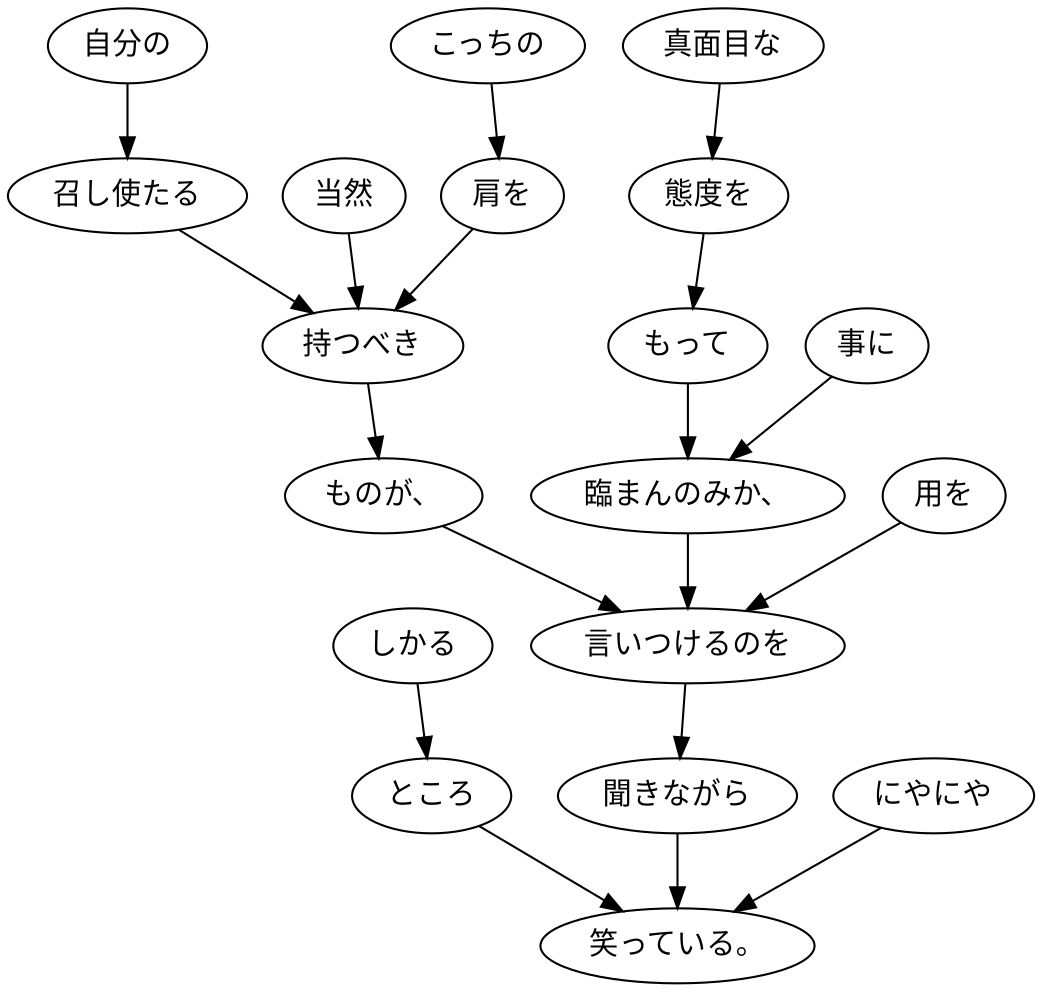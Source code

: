 digraph graph5167 {
	node0 [label="しかる"];
	node1 [label="ところ"];
	node2 [label="自分の"];
	node3 [label="召し使たる"];
	node4 [label="当然"];
	node5 [label="こっちの"];
	node6 [label="肩を"];
	node7 [label="持つべき"];
	node8 [label="ものが、"];
	node9 [label="真面目な"];
	node10 [label="態度を"];
	node11 [label="もって"];
	node12 [label="事に"];
	node13 [label="臨まんのみか、"];
	node14 [label="用を"];
	node15 [label="言いつけるのを"];
	node16 [label="聞きながら"];
	node17 [label="にやにや"];
	node18 [label="笑っている。"];
	node0 -> node1;
	node1 -> node18;
	node2 -> node3;
	node3 -> node7;
	node4 -> node7;
	node5 -> node6;
	node6 -> node7;
	node7 -> node8;
	node8 -> node15;
	node9 -> node10;
	node10 -> node11;
	node11 -> node13;
	node12 -> node13;
	node13 -> node15;
	node14 -> node15;
	node15 -> node16;
	node16 -> node18;
	node17 -> node18;
}
